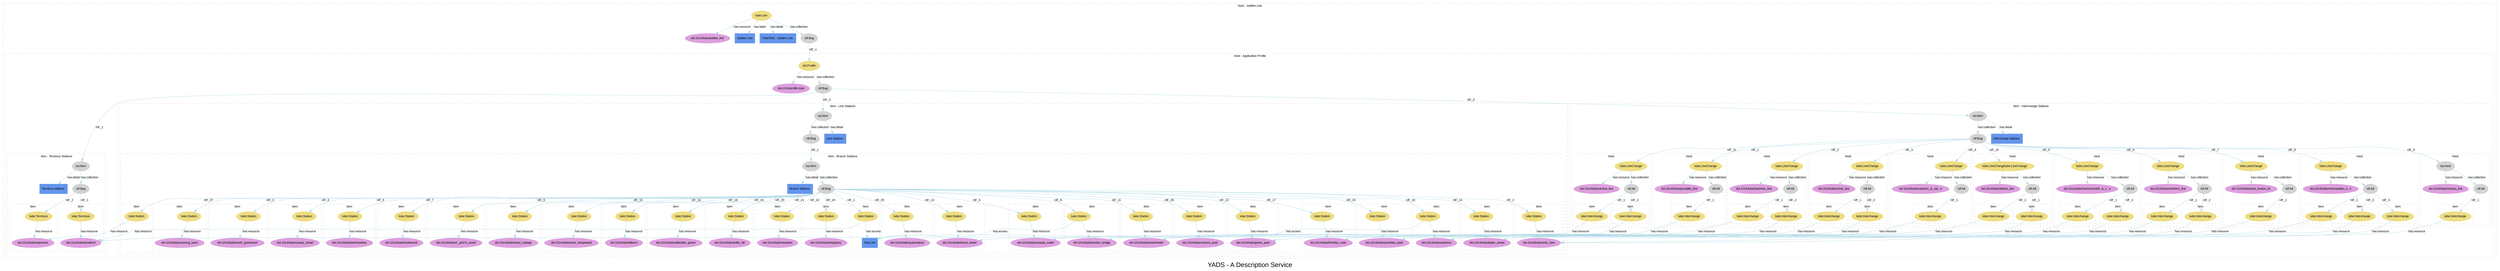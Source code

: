
digraph yads { 



graph [

  fontname=arial, fontsize=24

  label="YADS - A Description Service"

];

node [

  fontname=arial, fontsize=11, fontcolor=black,

  style=filled, color=cornflowerblue,

];

edge [

  fontname=arial, fontsize=11, fontcolor=black,

  style=filled, color=lightblue,

];

rankdir=TB;



subgraph cluster_1 {



  style=dashed; color=lightgrey;

  fontname=arial; fontsize=11;

  fontcolor="black"; label="Nest - Jubilee Line";



  ":_1" [label="tube:Line", color=lightgoldenrod];

  ":_1" -> "doi:1014/tube/jubilee_line" [label="has:resource", URL="http://www2.elsevier.co.uk/~tony/1014/yads-schema-2002-04-03#resource"];



  ":_1" -> "node_2" [label="has:label", URL="http://www2.elsevier.co.uk/~tony/1014/yads-schema-2002-04-03#label"];

  ":_1" -> "node_3" [label="has:detail", URL="http://www2.elsevier.co.uk/~tony/1014/yads-schema-2002-04-03#detail"];

  ":_1" -> ":_2" [label="has:collection", URL="http://www2.elsevier.co.uk/~tony/1014/yads-schema-2002-04-03#collection"];

  ":_2" [label="rdf:Bag", color=lightgrey];

  "doi:1014/tube/jubilee_line" [color=plum, URL="http://dx.doi.org/1014/tube/jubilee_line"];

  "node_2" [shape=box, label="Jubilee Line"];

  "node_3" [shape=box, label="TubeTime - Jubilee Line."];

  ":_2" [label="rdf:Bag", color=lightgrey, URL="http://www.w3.org/1999/02/22-rdf-syntax-ns#Bag"];

  ":_2" -> ":_3" [label="rdf:_1", URL="http://www.w3.org/1999/02/22-rdf-syntax-ns#_1"];

":_3" [label="isa:Nest"]



subgraph cluster_3 {



  style=dashed; color=lightgrey;

  fontname=arial; fontsize=11;

  fontcolor="black"; label="Nest - Application Profile";



  ":_3" [label="doi:Profile", color=lightgoldenrod];

  ":_3" -> "doi:1014/profile.tube" [label="has:resource", URL="http://www2.elsevier.co.uk/~tony/1014/yads-schema-2002-04-03#resource"];



  ":_3" -> ":_4" [label="has:collection", URL="http://www2.elsevier.co.uk/~tony/1014/yads-schema-2002-04-03#collection"];

  ":_4" [label="rdf:Bag", color=lightgrey];

  "doi:1014/profile.tube" [color=plum, URL="http://dx.doi.org/1014/profile.tube"];

  ":_4" [label="rdf:Bag", color=lightgrey, URL="http://www.w3.org/1999/02/22-rdf-syntax-ns#Bag"];

  ":_4" -> ":_5" [label="rdf:_1", URL="http://www.w3.org/1999/02/22-rdf-syntax-ns#_1"];

":_5" [label="isa:Item"]

  ":_4" -> ":_9" [label="rdf:_2", URL="http://www.w3.org/1999/02/22-rdf-syntax-ns#_2"];

":_9" [label="isa:Item"]

  ":_4" -> ":_40" [label="rdf:_3", URL="http://www.w3.org/1999/02/22-rdf-syntax-ns#_3"];

":_40" [label="isa:Item"]



subgraph cluster_5 {



  style=dashed; color=lightgrey;

  fontname=arial; fontsize=11;

  fontcolor="black"; label="Item - Terminus Stations";



  ":_5" [label="isa:Item", color=lightgrey, URL="http://www2.elsevier.co.uk/~tony/1014/yads-schema-2002-04-03#Item"];

  ":_5" -> "node_5" [label="has:detail", URL="http://www2.elsevier.co.uk/~tony/1014/yads-schema-2002-04-03#detail"];

  ":_5" -> ":_6" [label="has:collection", URL="http://www2.elsevier.co.uk/~tony/1014/yads-schema-2002-04-03#collection"];

  ":_6" [label="rdf:Bag", color=lightgrey];

  "node_5" [shape=box, label="Terminus stations."];

  ":_6" [label="rdf:Bag", color=lightgrey, URL="http://www.w3.org/1999/02/22-rdf-syntax-ns#Bag"];

  ":_6" -> ":_7" [label="rdf:_1", URL="http://www.w3.org/1999/02/22-rdf-syntax-ns#_1"];

":_7" [label="isa:Item"]

  ":_6" -> ":_8" [label="rdf:_2", URL="http://www.w3.org/1999/02/22-rdf-syntax-ns#_2"];

":_8" [label="isa:Item"]



subgraph cluster_7 {



  style=dashed; color=lightgrey;

  fontname=arial; fontsize=11;

  fontcolor="black"; label="Item";



  ":_7" [label="tube:Terminus", color=lightgoldenrod];

  ":_7" -> "doi:1014/tube/stratford" [label="has:resource", URL="http://www2.elsevier.co.uk/~tony/1014/yads-schema-2002-04-03#resource"];



  "doi:1014/tube/stratford" [color=plum, URL="http://dx.doi.org/1014/tube/stratford"];

}



subgraph cluster_8 {



  style=dashed; color=lightgrey;

  fontname=arial; fontsize=11;

  fontcolor="black"; label="Item";



  ":_8" [label="tube:Terminus", color=lightgoldenrod];

  ":_8" -> "doi:1014/tube/stanmore" [label="has:resource", URL="http://www2.elsevier.co.uk/~tony/1014/yads-schema-2002-04-03#resource"];



  "doi:1014/tube/stanmore" [color=plum, URL="http://dx.doi.org/1014/tube/stanmore"];

}



}



subgraph cluster_9 {



  style=dashed; color=lightgrey;

  fontname=arial; fontsize=11;

  fontcolor="black"; label="Item - Line Stations";



  ":_9" [label="isa:Item", color=lightgrey, URL="http://www2.elsevier.co.uk/~tony/1014/yads-schema-2002-04-03#Item"];

  ":_9" -> "node_8" [label="has:detail", URL="http://www2.elsevier.co.uk/~tony/1014/yads-schema-2002-04-03#detail"];

  ":_9" -> ":_10" [label="has:collection", URL="http://www2.elsevier.co.uk/~tony/1014/yads-schema-2002-04-03#collection"];

  ":_10" [label="rdf:Bag", color=lightgrey];

  "node_8" [shape=box, label="Line stations."];

  ":_10" [label="rdf:Bag", color=lightgrey, URL="http://www.w3.org/1999/02/22-rdf-syntax-ns#Bag"];

  ":_10" -> ":_11" [label="rdf:_1", URL="http://www.w3.org/1999/02/22-rdf-syntax-ns#_1"];

":_11" [label="isa:Item"]



subgraph cluster_11 {



  style=dashed; color=lightgrey;

  fontname=arial; fontsize=11;

  fontcolor="black"; label="Item - Branch Stations";



  ":_11" [label="isa:Item", color=lightgrey, URL="http://www2.elsevier.co.uk/~tony/1014/yads-schema-2002-04-03#Item"];

  ":_11" -> "node_9" [label="has:detail", URL="http://www2.elsevier.co.uk/~tony/1014/yads-schema-2002-04-03#detail"];

  ":_11" -> ":_12" [label="has:collection", URL="http://www2.elsevier.co.uk/~tony/1014/yads-schema-2002-04-03#collection"];

  ":_12" [label="rdf:Bag", color=lightgrey];

  "node_9" [shape=box, label="Branch stations."];

  ":_12" [label="rdf:Bag", color=lightgrey, URL="http://www.w3.org/1999/02/22-rdf-syntax-ns#Bag"];

  ":_12" -> ":_13" [label="rdf:_1", URL="http://www.w3.org/1999/02/22-rdf-syntax-ns#_1"];

":_13" [label="isa:Item"]

  ":_12" -> ":_14" [label="rdf:_2", URL="http://www.w3.org/1999/02/22-rdf-syntax-ns#_2"];

":_14" [label="isa:Item"]

  ":_12" -> ":_15" [label="rdf:_3", URL="http://www.w3.org/1999/02/22-rdf-syntax-ns#_3"];

":_15" [label="isa:Item"]

  ":_12" -> ":_16" [label="rdf:_4", URL="http://www.w3.org/1999/02/22-rdf-syntax-ns#_4"];

":_16" [label="isa:Item"]

  ":_12" -> ":_17" [label="rdf:_5", URL="http://www.w3.org/1999/02/22-rdf-syntax-ns#_5"];

":_17" [label="isa:Item"]

  ":_12" -> ":_18" [label="rdf:_6", URL="http://www.w3.org/1999/02/22-rdf-syntax-ns#_6"];

":_18" [label="isa:Item"]

  ":_12" -> ":_19" [label="rdf:_7", URL="http://www.w3.org/1999/02/22-rdf-syntax-ns#_7"];

":_19" [label="isa:Item"]

  ":_12" -> ":_20" [label="rdf:_8", URL="http://www.w3.org/1999/02/22-rdf-syntax-ns#_8"];

":_20" [label="isa:Item"]

  ":_12" -> ":_21" [label="rdf:_9", URL="http://www.w3.org/1999/02/22-rdf-syntax-ns#_9"];

":_21" [label="isa:Item"]

  ":_12" -> ":_22" [label="rdf:_10", URL="http://www.w3.org/1999/02/22-rdf-syntax-ns#_10"];

":_22" [label="isa:Item"]

  ":_12" -> ":_23" [label="rdf:_11", URL="http://www.w3.org/1999/02/22-rdf-syntax-ns#_11"];

":_23" [label="isa:Item"]

  ":_12" -> ":_24" [label="rdf:_12", URL="http://www.w3.org/1999/02/22-rdf-syntax-ns#_12"];

":_24" [label="isa:Item"]

  ":_12" -> ":_25" [label="rdf:_13", URL="http://www.w3.org/1999/02/22-rdf-syntax-ns#_13"];

":_25" [label="isa:Item"]

  ":_12" -> ":_26" [label="rdf:_14", URL="http://www.w3.org/1999/02/22-rdf-syntax-ns#_14"];

":_26" [label="isa:Item"]

  ":_12" -> ":_27" [label="rdf:_15", URL="http://www.w3.org/1999/02/22-rdf-syntax-ns#_15"];

":_27" [label="isa:Item"]

  ":_12" -> ":_28" [label="rdf:_16", URL="http://www.w3.org/1999/02/22-rdf-syntax-ns#_16"];

":_28" [label="isa:Item"]

  ":_12" -> ":_29" [label="rdf:_17", URL="http://www.w3.org/1999/02/22-rdf-syntax-ns#_17"];

":_29" [label="isa:Item"]

  ":_12" -> ":_30" [label="rdf:_18", URL="http://www.w3.org/1999/02/22-rdf-syntax-ns#_18"];

":_30" [label="isa:Item"]

  ":_12" -> ":_31" [label="rdf:_19", URL="http://www.w3.org/1999/02/22-rdf-syntax-ns#_19"];

":_31" [label="isa:Item"]

  ":_12" -> ":_32" [label="rdf:_20", URL="http://www.w3.org/1999/02/22-rdf-syntax-ns#_20"];

":_32" [label="isa:Item"]

  ":_12" -> ":_33" [label="rdf:_21", URL="http://www.w3.org/1999/02/22-rdf-syntax-ns#_21"];

":_33" [label="isa:Item"]

  ":_12" -> ":_34" [label="rdf:_22", URL="http://www.w3.org/1999/02/22-rdf-syntax-ns#_22"];

":_34" [label="isa:Item"]

  ":_12" -> ":_35" [label="rdf:_23", URL="http://www.w3.org/1999/02/22-rdf-syntax-ns#_23"];

":_35" [label="isa:Item"]

  ":_12" -> ":_36" [label="rdf:_24", URL="http://www.w3.org/1999/02/22-rdf-syntax-ns#_24"];

":_36" [label="isa:Item"]

  ":_12" -> ":_37" [label="rdf:_25", URL="http://www.w3.org/1999/02/22-rdf-syntax-ns#_25"];

":_37" [label="isa:Item"]

  ":_12" -> ":_38" [label="rdf:_26", URL="http://www.w3.org/1999/02/22-rdf-syntax-ns#_26"];

":_38" [label="isa:Item"]

  ":_12" -> ":_39" [label="rdf:_27", URL="http://www.w3.org/1999/02/22-rdf-syntax-ns#_27"];

":_39" [label="isa:Item"]



subgraph cluster_13 {



  style=dashed; color=lightgrey;

  fontname=arial; fontsize=11;

  fontcolor="black"; label="Item";



  ":_13" [label="tube:Station", color=lightgoldenrod];

  ":_13" -> "doi:1014/tube/stratford" [label="has:resource", URL="http://www2.elsevier.co.uk/~tony/1014/yads-schema-2002-04-03#resource"];



  ":_13" -> "node_111922" [label="has:access", URL="http://www2.elsevier.co.uk/~tony/1014/yads-schema-2002-04-03#access"];

  "doi:1014/tube/stratford" [color=plum, URL="http://dx.doi.org/1014/tube/stratford"];

  "node_111922" [shape=box, label="Rail Link"];

}



subgraph cluster_14 {



  style=dashed; color=lightgrey;

  fontname=arial; fontsize=11;

  fontcolor="black"; label="Item";



  ":_14" [label="tube:Station", color=lightgoldenrod];

  ":_14" -> "doi:1014/tube/west_ham" [label="has:resource", URL="http://www2.elsevier.co.uk/~tony/1014/yads-schema-2002-04-03#resource"];



  "doi:1014/tube/west_ham" [color=plum, URL="http://dx.doi.org/1014/tube/west_ham"];

}



subgraph cluster_15 {



  style=dashed; color=lightgrey;

  fontname=arial; fontsize=11;

  fontcolor="black"; label="Item";



  ":_15" [label="tube:Station", color=lightgoldenrod];

  ":_15" -> "doi:1014/tube/canning_town" [label="has:resource", URL="http://www2.elsevier.co.uk/~tony/1014/yads-schema-2002-04-03#resource"];



  "doi:1014/tube/canning_town" [color=plum, URL="http://dx.doi.org/1014/tube/canning_town"];

}



subgraph cluster_16 {



  style=dashed; color=lightgrey;

  fontname=arial; fontsize=11;

  fontcolor="black"; label="Item";



  ":_16" [label="tube:Station", color=lightgoldenrod];

  ":_16" -> "doi:1014/tube/north_greenwich" [label="has:resource", URL="http://www2.elsevier.co.uk/~tony/1014/yads-schema-2002-04-03#resource"];



  "doi:1014/tube/north_greenwich" [color=plum, URL="http://dx.doi.org/1014/tube/north_greenwich"];

}



subgraph cluster_17 {



  style=dashed; color=lightgrey;

  fontname=arial; fontsize=11;

  fontcolor="black"; label="Item";



  ":_17" [label="tube:Station", color=lightgoldenrod];

  ":_17" -> "doi:1014/tube/canary_wharf" [label="has:resource", URL="http://www2.elsevier.co.uk/~tony/1014/yads-schema-2002-04-03#resource"];



  "doi:1014/tube/canary_wharf" [color=plum, URL="http://dx.doi.org/1014/tube/canary_wharf"];

}



subgraph cluster_18 {



  style=dashed; color=lightgrey;

  fontname=arial; fontsize=11;

  fontcolor="black"; label="Item";



  ":_18" [label="tube:Station", color=lightgoldenrod];

  ":_18" -> "doi:1014/tube/canada_water" [label="has:resource", URL="http://www2.elsevier.co.uk/~tony/1014/yads-schema-2002-04-03#resource"];



  "doi:1014/tube/canada_water" [color=plum, URL="http://dx.doi.org/1014/tube/canada_water"];

}



subgraph cluster_19 {



  style=dashed; color=lightgrey;

  fontname=arial; fontsize=11;

  fontcolor="black"; label="Item";



  ":_19" [label="tube:Station", color=lightgoldenrod];

  ":_19" -> "doi:1014/tube/bermondsey" [label="has:resource", URL="http://www2.elsevier.co.uk/~tony/1014/yads-schema-2002-04-03#resource"];



  "doi:1014/tube/bermondsey" [color=plum, URL="http://dx.doi.org/1014/tube/bermondsey"];

}



subgraph cluster_20 {



  style=dashed; color=lightgrey;

  fontname=arial; fontsize=11;

  fontcolor="black"; label="Item";



  ":_20" [label="tube:Station", color=lightgoldenrod];

  ":_20" -> "doi:1014/tube/london_bridge" [label="has:resource", URL="http://www2.elsevier.co.uk/~tony/1014/yads-schema-2002-04-03#resource"];



  ":_20" -> "node_111922" [label="has:access", URL="http://www2.elsevier.co.uk/~tony/1014/yads-schema-2002-04-03#access"];

  "doi:1014/tube/london_bridge" [color=plum, URL="http://dx.doi.org/1014/tube/london_bridge"];

  "node_111922" [shape=box, label="Rail Link"];

}



subgraph cluster_21 {



  style=dashed; color=lightgrey;

  fontname=arial; fontsize=11;

  fontcolor="black"; label="Item";



  ":_21" [label="tube:Station", color=lightgoldenrod];

  ":_21" -> "doi:1014/tube/southwark" [label="has:resource", URL="http://www2.elsevier.co.uk/~tony/1014/yads-schema-2002-04-03#resource"];



  "doi:1014/tube/southwark" [color=plum, URL="http://dx.doi.org/1014/tube/southwark"];

}



subgraph cluster_22 {



  style=dashed; color=lightgrey;

  fontname=arial; fontsize=11;

  fontcolor="black"; label="Item";



  ":_22" [label="tube:Station", color=lightgoldenrod];

  ":_22" -> "doi:1014/tube/waterloo" [label="has:resource", URL="http://www2.elsevier.co.uk/~tony/1014/yads-schema-2002-04-03#resource"];



  ":_22" -> "node_111922" [label="has:access", URL="http://www2.elsevier.co.uk/~tony/1014/yads-schema-2002-04-03#access"];

  "doi:1014/tube/waterloo" [color=plum, URL="http://dx.doi.org/1014/tube/waterloo"];

  "node_111922" [shape=box, label="Rail Link"];

}



subgraph cluster_23 {



  style=dashed; color=lightgrey;

  fontname=arial; fontsize=11;

  fontcolor="black"; label="Item";



  ":_23" [label="tube:Station", color=lightgoldenrod];

  ":_23" -> "doi:1014/tube/westminster" [label="has:resource", URL="http://www2.elsevier.co.uk/~tony/1014/yads-schema-2002-04-03#resource"];



  "doi:1014/tube/westminster" [color=plum, URL="http://dx.doi.org/1014/tube/westminster"];

}



subgraph cluster_24 {



  style=dashed; color=lightgrey;

  fontname=arial; fontsize=11;

  fontcolor="black"; label="Item";



  ":_24" [label="tube:Station", color=lightgoldenrod];

  ":_24" -> "doi:1014/tube/green_park" [label="has:resource", URL="http://www2.elsevier.co.uk/~tony/1014/yads-schema-2002-04-03#resource"];



  "doi:1014/tube/green_park" [color=plum, URL="http://dx.doi.org/1014/tube/green_park"];

}



subgraph cluster_25 {



  style=dashed; color=lightgrey;

  fontname=arial; fontsize=11;

  fontcolor="black"; label="Item";



  ":_25" [label="tube:Station", color=lightgoldenrod];

  ":_25" -> "doi:1014/tube/bond_street" [label="has:resource", URL="http://www2.elsevier.co.uk/~tony/1014/yads-schema-2002-04-03#resource"];



  "doi:1014/tube/bond_street" [color=plum, URL="http://dx.doi.org/1014/tube/bond_street"];

}



subgraph cluster_26 {



  style=dashed; color=lightgrey;

  fontname=arial; fontsize=11;

  fontcolor="black"; label="Item";



  ":_26" [label="tube:Station", color=lightgoldenrod];

  ":_26" -> "doi:1014/tube/baker_street" [label="has:resource", URL="http://www2.elsevier.co.uk/~tony/1014/yads-schema-2002-04-03#resource"];



  "doi:1014/tube/baker_street" [color=plum, URL="http://dx.doi.org/1014/tube/baker_street"];

}



subgraph cluster_27 {



  style=dashed; color=lightgrey;

  fontname=arial; fontsize=11;

  fontcolor="black"; label="Item";



  ":_27" [label="tube:Station", color=lightgoldenrod];

  ":_27" -> "doi:1014/tube/st._john's_wood" [label="has:resource", URL="http://www2.elsevier.co.uk/~tony/1014/yads-schema-2002-04-03#resource"];



  "doi:1014/tube/st._john's_wood" [color=plum, URL="http://dx.doi.org/1014/tube/st._john's_wood"];

}



subgraph cluster_28 {



  style=dashed; color=lightgrey;

  fontname=arial; fontsize=11;

  fontcolor="black"; label="Item";



  ":_28" [label="tube:Station", color=lightgoldenrod];

  ":_28" -> "doi:1014/tube/swiss_cottage" [label="has:resource", URL="http://www2.elsevier.co.uk/~tony/1014/yads-schema-2002-04-03#resource"];



  "doi:1014/tube/swiss_cottage" [color=plum, URL="http://dx.doi.org/1014/tube/swiss_cottage"];

}



subgraph cluster_29 {



  style=dashed; color=lightgrey;

  fontname=arial; fontsize=11;

  fontcolor="black"; label="Item";



  ":_29" [label="tube:Station", color=lightgoldenrod];

  ":_29" -> "doi:1014/tube/finchley_road" [label="has:resource", URL="http://www2.elsevier.co.uk/~tony/1014/yads-schema-2002-04-03#resource"];



  "doi:1014/tube/finchley_road" [color=plum, URL="http://dx.doi.org/1014/tube/finchley_road"];

}



subgraph cluster_30 {



  style=dashed; color=lightgrey;

  fontname=arial; fontsize=11;

  fontcolor="black"; label="Item";



  ":_30" [label="tube:Station", color=lightgoldenrod];

  ":_30" -> "doi:1014/tube/west_hampstead" [label="has:resource", URL="http://www2.elsevier.co.uk/~tony/1014/yads-schema-2002-04-03#resource"];



  "doi:1014/tube/west_hampstead" [color=plum, URL="http://dx.doi.org/1014/tube/west_hampstead"];

}



subgraph cluster_31 {



  style=dashed; color=lightgrey;

  fontname=arial; fontsize=11;

  fontcolor="black"; label="Item";



  ":_31" [label="tube:Station", color=lightgoldenrod];

  ":_31" -> "doi:1014/tube/kilburn" [label="has:resource", URL="http://www2.elsevier.co.uk/~tony/1014/yads-schema-2002-04-03#resource"];



  "doi:1014/tube/kilburn" [color=plum, URL="http://dx.doi.org/1014/tube/kilburn"];

}



subgraph cluster_32 {



  style=dashed; color=lightgrey;

  fontname=arial; fontsize=11;

  fontcolor="black"; label="Item";



  ":_32" [label="tube:Station", color=lightgoldenrod];

  ":_32" -> "doi:1014/tube/willesden_green" [label="has:resource", URL="http://www2.elsevier.co.uk/~tony/1014/yads-schema-2002-04-03#resource"];



  "doi:1014/tube/willesden_green" [color=plum, URL="http://dx.doi.org/1014/tube/willesden_green"];

}



subgraph cluster_33 {



  style=dashed; color=lightgrey;

  fontname=arial; fontsize=11;

  fontcolor="black"; label="Item";



  ":_33" [label="tube:Station", color=lightgoldenrod];

  ":_33" -> "doi:1014/tube/dollis_hill" [label="has:resource", URL="http://www2.elsevier.co.uk/~tony/1014/yads-schema-2002-04-03#resource"];



  "doi:1014/tube/dollis_hill" [color=plum, URL="http://dx.doi.org/1014/tube/dollis_hill"];

}



subgraph cluster_34 {



  style=dashed; color=lightgrey;

  fontname=arial; fontsize=11;

  fontcolor="black"; label="Item";



  ":_34" [label="tube:Station", color=lightgoldenrod];

  ":_34" -> "doi:1014/tube/neasden" [label="has:resource", URL="http://www2.elsevier.co.uk/~tony/1014/yads-schema-2002-04-03#resource"];



  "doi:1014/tube/neasden" [color=plum, URL="http://dx.doi.org/1014/tube/neasden"];

}



subgraph cluster_35 {



  style=dashed; color=lightgrey;

  fontname=arial; fontsize=11;

  fontcolor="black"; label="Item";



  ":_35" [label="tube:Station", color=lightgoldenrod];

  ":_35" -> "doi:1014/tube/wembley_park" [label="has:resource", URL="http://www2.elsevier.co.uk/~tony/1014/yads-schema-2002-04-03#resource"];



  "doi:1014/tube/wembley_park" [color=plum, URL="http://dx.doi.org/1014/tube/wembley_park"];

}



subgraph cluster_36 {



  style=dashed; color=lightgrey;

  fontname=arial; fontsize=11;

  fontcolor="black"; label="Item";



  ":_36" [label="tube:Station", color=lightgoldenrod];

  ":_36" -> "doi:1014/tube/kingsbury" [label="has:resource", URL="http://www2.elsevier.co.uk/~tony/1014/yads-schema-2002-04-03#resource"];



  "doi:1014/tube/kingsbury" [color=plum, URL="http://dx.doi.org/1014/tube/kingsbury"];

}



subgraph cluster_37 {



  style=dashed; color=lightgrey;

  fontname=arial; fontsize=11;

  fontcolor="black"; label="Item";



  ":_37" [label="tube:Station", color=lightgoldenrod];

  ":_37" -> "doi:1014/tube/queensbury" [label="has:resource", URL="http://www2.elsevier.co.uk/~tony/1014/yads-schema-2002-04-03#resource"];



  "doi:1014/tube/queensbury" [color=plum, URL="http://dx.doi.org/1014/tube/queensbury"];

}



subgraph cluster_38 {



  style=dashed; color=lightgrey;

  fontname=arial; fontsize=11;

  fontcolor="black"; label="Item";



  ":_38" [label="tube:Station", color=lightgoldenrod];

  ":_38" -> "doi:1014/tube/canons_park" [label="has:resource", URL="http://www2.elsevier.co.uk/~tony/1014/yads-schema-2002-04-03#resource"];



  "doi:1014/tube/canons_park" [color=plum, URL="http://dx.doi.org/1014/tube/canons_park"];

}



subgraph cluster_39 {



  style=dashed; color=lightgrey;

  fontname=arial; fontsize=11;

  fontcolor="black"; label="Item";



  ":_39" [label="tube:Station", color=lightgoldenrod];

  ":_39" -> "doi:1014/tube/stanmore" [label="has:resource", URL="http://www2.elsevier.co.uk/~tony/1014/yads-schema-2002-04-03#resource"];



  "doi:1014/tube/stanmore" [color=plum, URL="http://dx.doi.org/1014/tube/stanmore"];

}



}



}



subgraph cluster_40 {



  style=dashed; color=lightgrey;

  fontname=arial; fontsize=11;

  fontcolor="black"; label="Item - Interchange Stations";



  ":_40" [label="isa:Item", color=lightgrey, URL="http://www2.elsevier.co.uk/~tony/1014/yads-schema-2002-04-03#Item"];

  ":_40" -> "node_40" [label="has:detail", URL="http://www2.elsevier.co.uk/~tony/1014/yads-schema-2002-04-03#detail"];

  ":_40" -> ":_41" [label="has:collection", URL="http://www2.elsevier.co.uk/~tony/1014/yads-schema-2002-04-03#collection"];

  ":_41" [label="rdf:Bag", color=lightgrey];

  "node_40" [shape=box, label="Interchange stations."];

  ":_41" [label="rdf:Bag", color=lightgrey, URL="http://www.w3.org/1999/02/22-rdf-syntax-ns#Bag"];

  ":_41" -> ":_42" [label="rdf:_1", URL="http://www.w3.org/1999/02/22-rdf-syntax-ns#_1"];

":_42" [label="isa:Nest"]

  ":_41" -> ":_45" [label="rdf:_2", URL="http://www.w3.org/1999/02/22-rdf-syntax-ns#_2"];

":_45" [label="isa:Nest"]

  ":_41" -> ":_49" [label="rdf:_3", URL="http://www.w3.org/1999/02/22-rdf-syntax-ns#_3"];

":_49" [label="isa:Nest"]

  ":_41" -> ":_53" [label="rdf:_4", URL="http://www.w3.org/1999/02/22-rdf-syntax-ns#_4"];

":_53" [label="isa:Nest"]

  ":_41" -> ":_56" [label="rdf:_5", URL="http://www.w3.org/1999/02/22-rdf-syntax-ns#_5"];

":_56" [label="isa:Nest"]

  ":_41" -> ":_60" [label="rdf:_6", URL="http://www.w3.org/1999/02/22-rdf-syntax-ns#_6"];

":_60" [label="isa:Nest"]

  ":_41" -> ":_64" [label="rdf:_7", URL="http://www.w3.org/1999/02/22-rdf-syntax-ns#_7"];

":_64" [label="isa:Nest"]

  ":_41" -> ":_67" [label="rdf:_8", URL="http://www.w3.org/1999/02/22-rdf-syntax-ns#_8"];

":_67" [label="isa:Nest"]

  ":_41" -> ":_72" [label="rdf:_9", URL="http://www.w3.org/1999/02/22-rdf-syntax-ns#_9"];

":_72" [label="isa:Nest"]

  ":_41" -> ":_75" [label="rdf:_10", URL="http://www.w3.org/1999/02/22-rdf-syntax-ns#_10"];

":_75" [label="isa:Nest"]

  ":_41" -> ":_79" [label="rdf:_11", URL="http://www.w3.org/1999/02/22-rdf-syntax-ns#_11"];

":_79" [label="isa:Nest"]



subgraph cluster_42 {



  style=dashed; color=lightgrey;

  fontname=arial; fontsize=11;

  fontcolor="black"; label="Nest";



  ":_42" [label="tube:LineChange", color=lightgoldenrod];

  ":_42" -> "doi:1014/tube/piccadilly_line" [label="has:resource", URL="http://www2.elsevier.co.uk/~tony/1014/yads-schema-2002-04-03#resource"];

  ":_42" -> ":_43" [label="has:collection", URL="http://www2.elsevier.co.uk/~tony/1014/yads-schema-2002-04-03#collection"];

  ":_43" [label="rdf:Alt", color=lightgrey];



  "doi:1014/tube/piccadilly_line" [color=plum, URL="http://dx.doi.org/1014/tube/piccadilly_line"];

  ":_43" [label="rdf:Alt", color=lightgrey, URL="http://www.w3.org/1999/02/22-rdf-syntax-ns#Alt"];

  ":_43" -> ":_44" [label="rdf:_1", URL="http://www.w3.org/1999/02/22-rdf-syntax-ns#_1"];

":_44" [label="isa:Item"]



subgraph cluster_44 {



  style=dashed; color=lightgrey;

  fontname=arial; fontsize=11;

  fontcolor="black"; label="Item";



  ":_44" [label="tube:Interchange", color=lightgoldenrod];

  ":_44" -> "doi:1014/tube/green_park" [label="has:resource", URL="http://www2.elsevier.co.uk/~tony/1014/yads-schema-2002-04-03#resource"];



  "doi:1014/tube/green_park" [color=plum, URL="http://dx.doi.org/1014/tube/green_park"];

}



}



subgraph cluster_45 {



  style=dashed; color=lightgrey;

  fontname=arial; fontsize=11;

  fontcolor="black"; label="Nest";



  ":_45" [label="tube:LineChange", color=lightgoldenrod];

  ":_45" -> "doi:1014/tube/bakerloo_line" [label="has:resource", URL="http://www2.elsevier.co.uk/~tony/1014/yads-schema-2002-04-03#resource"];

  ":_45" -> ":_46" [label="has:collection", URL="http://www2.elsevier.co.uk/~tony/1014/yads-schema-2002-04-03#collection"];

  ":_46" [label="rdf:Alt", color=lightgrey];



  "doi:1014/tube/bakerloo_line" [color=plum, URL="http://dx.doi.org/1014/tube/bakerloo_line"];

  ":_46" [label="rdf:Alt", color=lightgrey, URL="http://www.w3.org/1999/02/22-rdf-syntax-ns#Alt"];

  ":_46" -> ":_47" [label="rdf:_1", URL="http://www.w3.org/1999/02/22-rdf-syntax-ns#_1"];

":_47" [label="isa:Item"]

  ":_46" -> ":_48" [label="rdf:_2", URL="http://www.w3.org/1999/02/22-rdf-syntax-ns#_2"];

":_48" [label="isa:Item"]



subgraph cluster_47 {



  style=dashed; color=lightgrey;

  fontname=arial; fontsize=11;

  fontcolor="black"; label="Item";



  ":_47" [label="tube:Interchange", color=lightgoldenrod];

  ":_47" -> "doi:1014/tube/waterloo" [label="has:resource", URL="http://www2.elsevier.co.uk/~tony/1014/yads-schema-2002-04-03#resource"];



  "doi:1014/tube/waterloo" [color=plum, URL="http://dx.doi.org/1014/tube/waterloo"];

}



subgraph cluster_48 {



  style=dashed; color=lightgrey;

  fontname=arial; fontsize=11;

  fontcolor="black"; label="Item";



  ":_48" [label="tube:Interchange", color=lightgoldenrod];

  ":_48" -> "doi:1014/tube/baker_street" [label="has:resource", URL="http://www2.elsevier.co.uk/~tony/1014/yads-schema-2002-04-03#resource"];



  "doi:1014/tube/baker_street" [color=plum, URL="http://dx.doi.org/1014/tube/baker_street"];

}



}



subgraph cluster_49 {



  style=dashed; color=lightgrey;

  fontname=arial; fontsize=11;

  fontcolor="black"; label="Nest";



  ":_49" [label="tube:LineChange", color=lightgoldenrod];

  ":_49" -> "doi:1014/tube/circle_line" [label="has:resource", URL="http://www2.elsevier.co.uk/~tony/1014/yads-schema-2002-04-03#resource"];

  ":_49" -> ":_50" [label="has:collection", URL="http://www2.elsevier.co.uk/~tony/1014/yads-schema-2002-04-03#collection"];

  ":_50" [label="rdf:Alt", color=lightgrey];



  "doi:1014/tube/circle_line" [color=plum, URL="http://dx.doi.org/1014/tube/circle_line"];

  ":_50" [label="rdf:Alt", color=lightgrey, URL="http://www.w3.org/1999/02/22-rdf-syntax-ns#Alt"];

  ":_50" -> ":_51" [label="rdf:_1", URL="http://www.w3.org/1999/02/22-rdf-syntax-ns#_1"];

":_51" [label="isa:Item"]

  ":_50" -> ":_52" [label="rdf:_2", URL="http://www.w3.org/1999/02/22-rdf-syntax-ns#_2"];

":_52" [label="isa:Item"]



subgraph cluster_51 {



  style=dashed; color=lightgrey;

  fontname=arial; fontsize=11;

  fontcolor="black"; label="Item";



  ":_51" [label="tube:Interchange", color=lightgoldenrod];

  ":_51" -> "doi:1014/tube/westminster" [label="has:resource", URL="http://www2.elsevier.co.uk/~tony/1014/yads-schema-2002-04-03#resource"];



  "doi:1014/tube/westminster" [color=plum, URL="http://dx.doi.org/1014/tube/westminster"];

}



subgraph cluster_52 {



  style=dashed; color=lightgrey;

  fontname=arial; fontsize=11;

  fontcolor="black"; label="Item";



  ":_52" [label="tube:Interchange", color=lightgoldenrod];

  ":_52" -> "doi:1014/tube/baker_street" [label="has:resource", URL="http://www2.elsevier.co.uk/~tony/1014/yads-schema-2002-04-03#resource"];



  "doi:1014/tube/baker_street" [color=plum, URL="http://dx.doi.org/1014/tube/baker_street"];

}



}



subgraph cluster_53 {



  style=dashed; color=lightgrey;

  fontname=arial; fontsize=11;

  fontcolor="black"; label="Nest";



  ":_53" [label="tube:LineChange", color=lightgoldenrod];

  ":_53" -> "doi:1014/tube/waterloo_&amp;_city...e" [label="has:resource", URL="http://www2.elsevier.co.uk/~tony/1014/yads-schema-2002-04-03#resource"];

  ":_53" -> ":_54" [label="has:collection", URL="http://www2.elsevier.co.uk/~tony/1014/yads-schema-2002-04-03#collection"];

  ":_54" [label="rdf:Alt", color=lightgrey];



  "doi:1014/tube/waterloo_&amp;_city...e" [color=plum, URL="http://dx.doi.org/1014/tube/waterloo_&amp;_city_line"];

  ":_54" [label="rdf:Alt", color=lightgrey, URL="http://www.w3.org/1999/02/22-rdf-syntax-ns#Alt"];

  ":_54" -> ":_55" [label="rdf:_1", URL="http://www.w3.org/1999/02/22-rdf-syntax-ns#_1"];

":_55" [label="isa:Item"]



subgraph cluster_55 {



  style=dashed; color=lightgrey;

  fontname=arial; fontsize=11;

  fontcolor="black"; label="Item";



  ":_55" [label="tube:Interchange", color=lightgoldenrod];

  ":_55" -> "doi:1014/tube/waterloo" [label="has:resource", URL="http://www2.elsevier.co.uk/~tony/1014/yads-schema-2002-04-03#resource"];



  "doi:1014/tube/waterloo" [color=plum, URL="http://dx.doi.org/1014/tube/waterloo"];

}



}



subgraph cluster_56 {



  style=dashed; color=lightgrey;

  fontname=arial; fontsize=11;

  fontcolor="black"; label="Nest";



  ":_56" [label="tube:LineChange", color=lightgoldenrod];

  ":_56" -> "doi:1014/tube/hammersmith_&amp;_c...e" [label="has:resource", URL="http://www2.elsevier.co.uk/~tony/1014/yads-schema-2002-04-03#resource"];

  ":_56" -> ":_57" [label="has:collection", URL="http://www2.elsevier.co.uk/~tony/1014/yads-schema-2002-04-03#collection"];

  ":_57" [label="rdf:Alt", color=lightgrey];



  "doi:1014/tube/hammersmith_&amp;_c...e" [color=plum, URL="http://dx.doi.org/1014/tube/hammersmith_&amp;_city_line"];

  ":_57" [label="rdf:Alt", color=lightgrey, URL="http://www.w3.org/1999/02/22-rdf-syntax-ns#Alt"];

  ":_57" -> ":_58" [label="rdf:_1", URL="http://www.w3.org/1999/02/22-rdf-syntax-ns#_1"];

":_58" [label="isa:Item"]

  ":_57" -> ":_59" [label="rdf:_2", URL="http://www.w3.org/1999/02/22-rdf-syntax-ns#_2"];

":_59" [label="isa:Item"]



subgraph cluster_58 {



  style=dashed; color=lightgrey;

  fontname=arial; fontsize=11;

  fontcolor="black"; label="Item";



  ":_58" [label="tube:Interchange", color=lightgoldenrod];

  ":_58" -> "doi:1014/tube/west_ham" [label="has:resource", URL="http://www2.elsevier.co.uk/~tony/1014/yads-schema-2002-04-03#resource"];



  "doi:1014/tube/west_ham" [color=plum, URL="http://dx.doi.org/1014/tube/west_ham"];

}



subgraph cluster_59 {



  style=dashed; color=lightgrey;

  fontname=arial; fontsize=11;

  fontcolor="black"; label="Item";



  ":_59" [label="tube:Interchange", color=lightgoldenrod];

  ":_59" -> "doi:1014/tube/baker_street" [label="has:resource", URL="http://www2.elsevier.co.uk/~tony/1014/yads-schema-2002-04-03#resource"];



  "doi:1014/tube/baker_street" [color=plum, URL="http://dx.doi.org/1014/tube/baker_street"];

}



}



subgraph cluster_60 {



  style=dashed; color=lightgrey;

  fontname=arial; fontsize=11;

  fontcolor="black"; label="Nest";



  ":_60" [label="tube:LineChange", color=lightgoldenrod];

  ":_60" -> "doi:1014/tube/northern_line" [label="has:resource", URL="http://www2.elsevier.co.uk/~tony/1014/yads-schema-2002-04-03#resource"];

  ":_60" -> ":_61" [label="has:collection", URL="http://www2.elsevier.co.uk/~tony/1014/yads-schema-2002-04-03#collection"];

  ":_61" [label="rdf:Alt", color=lightgrey];



  "doi:1014/tube/northern_line" [color=plum, URL="http://dx.doi.org/1014/tube/northern_line"];

  ":_61" [label="rdf:Alt", color=lightgrey, URL="http://www.w3.org/1999/02/22-rdf-syntax-ns#Alt"];

  ":_61" -> ":_62" [label="rdf:_1", URL="http://www.w3.org/1999/02/22-rdf-syntax-ns#_1"];

":_62" [label="isa:Item"]

  ":_61" -> ":_63" [label="rdf:_2", URL="http://www.w3.org/1999/02/22-rdf-syntax-ns#_2"];

":_63" [label="isa:Item"]



subgraph cluster_62 {



  style=dashed; color=lightgrey;

  fontname=arial; fontsize=11;

  fontcolor="black"; label="Item";



  ":_62" [label="tube:Interchange", color=lightgoldenrod];

  ":_62" -> "doi:1014/tube/london_bridge" [label="has:resource", URL="http://www2.elsevier.co.uk/~tony/1014/yads-schema-2002-04-03#resource"];



  "doi:1014/tube/london_bridge" [color=plum, URL="http://dx.doi.org/1014/tube/london_bridge"];

}



subgraph cluster_63 {



  style=dashed; color=lightgrey;

  fontname=arial; fontsize=11;

  fontcolor="black"; label="Item";



  ":_63" [label="tube:Interchange", color=lightgoldenrod];

  ":_63" -> "doi:1014/tube/waterloo" [label="has:resource", URL="http://www2.elsevier.co.uk/~tony/1014/yads-schema-2002-04-03#resource"];



  "doi:1014/tube/waterloo" [color=plum, URL="http://dx.doi.org/1014/tube/waterloo"];

}



}



subgraph cluster_64 {



  style=dashed; color=lightgrey;

  fontname=arial; fontsize=11;

  fontcolor="black"; label="Nest";



  ":_64" [label="tube:LineChange", color=lightgoldenrod];

  ":_64" -> "doi:1014/tube/east_london_lin" [label="has:resource", URL="http://www2.elsevier.co.uk/~tony/1014/yads-schema-2002-04-03#resource"];



  ":_64" -> ":_65" [label="has:collection", URL="http://www2.elsevier.co.uk/~tony/1014/yads-schema-2002-04-03#collection"];

  ":_65" [label="rdf:Alt", color=lightgrey];

  "doi:1014/tube/east_london_lin" [color=plum, URL="http://dx.doi.org/1014/tube/east_london_line"];

  ":_65" [label="rdf:Alt", color=lightgrey, URL="http://www.w3.org/1999/02/22-rdf-syntax-ns#Alt"];

  ":_65" -> ":_66" [label="rdf:_1", URL="http://www.w3.org/1999/02/22-rdf-syntax-ns#_1"];

":_66" [label="isa:Item"]



subgraph cluster_66 {



  style=dashed; color=lightgrey;

  fontname=arial; fontsize=11;

  fontcolor="black"; label="Item";



  ":_66" [label="tube:Interchange", color=lightgoldenrod];

  ":_66" -> "doi:1014/tube/canada_water" [label="has:resource", URL="http://www2.elsevier.co.uk/~tony/1014/yads-schema-2002-04-03#resource"];



  "doi:1014/tube/canada_water" [color=plum, URL="http://dx.doi.org/1014/tube/canada_water"];

}



}



subgraph cluster_67 {



  style=dashed; color=lightgrey;

  fontname=arial; fontsize=11;

  fontcolor="black"; label="Nest";



  ":_67" [label="tube:LineChange", color=lightgoldenrod];

  ":_67" -> "doi:1014/tube/metropolitan_li...e" [label="has:resource", URL="http://www2.elsevier.co.uk/~tony/1014/yads-schema-2002-04-03#resource"];



  ":_67" -> ":_68" [label="has:collection", URL="http://www2.elsevier.co.uk/~tony/1014/yads-schema-2002-04-03#collection"];

  ":_68" [label="rdf:Alt", color=lightgrey];

  "doi:1014/tube/metropolitan_li...e" [color=plum, URL="http://dx.doi.org/1014/tube/metropolitan_line"];

  ":_68" [label="rdf:Alt", color=lightgrey, URL="http://www.w3.org/1999/02/22-rdf-syntax-ns#Alt"];

  ":_68" -> ":_69" [label="rdf:_1", URL="http://www.w3.org/1999/02/22-rdf-syntax-ns#_1"];

":_69" [label="isa:Item"]

  ":_68" -> ":_70" [label="rdf:_2", URL="http://www.w3.org/1999/02/22-rdf-syntax-ns#_2"];

":_70" [label="isa:Item"]

  ":_68" -> ":_71" [label="rdf:_3", URL="http://www.w3.org/1999/02/22-rdf-syntax-ns#_3"];

":_71" [label="isa:Item"]



subgraph cluster_69 {



  style=dashed; color=lightgrey;

  fontname=arial; fontsize=11;

  fontcolor="black"; label="Item";



  ":_69" [label="tube:Interchange", color=lightgoldenrod];

  ":_69" -> "doi:1014/tube/baker_street" [label="has:resource", URL="http://www2.elsevier.co.uk/~tony/1014/yads-schema-2002-04-03#resource"];



  "doi:1014/tube/baker_street" [color=plum, URL="http://dx.doi.org/1014/tube/baker_street"];

}



subgraph cluster_70 {



  style=dashed; color=lightgrey;

  fontname=arial; fontsize=11;

  fontcolor="black"; label="Item";



  ":_70" [label="tube:Interchange", color=lightgoldenrod];

  ":_70" -> "doi:1014/tube/finchley_road" [label="has:resource", URL="http://www2.elsevier.co.uk/~tony/1014/yads-schema-2002-04-03#resource"];



  "doi:1014/tube/finchley_road" [color=plum, URL="http://dx.doi.org/1014/tube/finchley_road"];

}



subgraph cluster_71 {



  style=dashed; color=lightgrey;

  fontname=arial; fontsize=11;

  fontcolor="black"; label="Item";



  ":_71" [label="tube:Interchange", color=lightgoldenrod];

  ":_71" -> "doi:1014/tube/wembley_park" [label="has:resource", URL="http://www2.elsevier.co.uk/~tony/1014/yads-schema-2002-04-03#resource"];



  "doi:1014/tube/wembley_park" [color=plum, URL="http://dx.doi.org/1014/tube/wembley_park"];

}



}



subgraph cluster_72 {



  style=dashed; color=lightgrey;

  fontname=arial; fontsize=11;

  fontcolor="black"; label="Nest";



  ":_72" [label="isa:Nest", color=lightgrey, URL="http://www2.elsevier.co.uk/~tony/1014/yads-schema-2002-04-03#Nest"];

  ":_72" -> "doi:1014/tube/victoria_line" [label="has:resource", URL="http://www2.elsevier.co.uk/~tony/1014/yads-schema-2002-04-03#resource"];

  ":_72" -> ":_73" [label="has:collection", URL="http://www2.elsevier.co.uk/~tony/1014/yads-schema-2002-04-03#collection"];

  ":_73" [label="rdf:Alt", color=lightgrey];

  "doi:1014/tube/victoria_line" [color=plum, URL="http://dx.doi.org/1014/tube/victoria_line"];

  ":_73" [label="rdf:Alt", color=lightgrey, URL="http://www.w3.org/1999/02/22-rdf-syntax-ns#Alt"];

  ":_73" -> ":_74" [label="rdf:_1", URL="http://www.w3.org/1999/02/22-rdf-syntax-ns#_1"];

":_74" [label="isa:Item"]



subgraph cluster_74 {



  style=dashed; color=lightgrey;

  fontname=arial; fontsize=11;

  fontcolor="black"; label="Item";



  ":_74" [label="tube:Interchange", color=lightgoldenrod];

  ":_74" -> "doi:1014/tube/green_park" [label="has:resource", URL="http://www2.elsevier.co.uk/~tony/1014/yads-schema-2002-04-03#resource"];



  "doi:1014/tube/green_park" [color=plum, URL="http://dx.doi.org/1014/tube/green_park"];

}



}



subgraph cluster_75 {



  style=dashed; color=lightgrey;

  fontname=arial; fontsize=11;

  fontcolor="black"; label="Nest";



  ":_75" [label="tube:LineChangetube:LineChange", color=lightgoldenrod];

  ":_75" -> "doi:1014/tube/district_line" [label="has:resource", URL="http://www2.elsevier.co.uk/~tony/1014/yads-schema-2002-04-03#resource"];



  ":_75" -> ":_76" [label="has:collection", URL="http://www2.elsevier.co.uk/~tony/1014/yads-schema-2002-04-03#collection"];

  ":_76" [label="rdf:Alt", color=lightgrey];



  "doi:1014/tube/district_line" [color=plum, URL="http://dx.doi.org/1014/tube/district_line"];

  ":_76" [label="rdf:Alt", color=lightgrey, URL="http://www.w3.org/1999/02/22-rdf-syntax-ns#Alt"];

  ":_76" -> ":_77" [label="rdf:_1", URL="http://www.w3.org/1999/02/22-rdf-syntax-ns#_1"];

":_77" [label="isa:Item"]

  ":_76" -> ":_78" [label="rdf:_2", URL="http://www.w3.org/1999/02/22-rdf-syntax-ns#_2"];

":_78" [label="isa:Item"]



subgraph cluster_77 {



  style=dashed; color=lightgrey;

  fontname=arial; fontsize=11;

  fontcolor="black"; label="Item";



  ":_77" [label="tube:Interchange", color=lightgoldenrod];

  ":_77" -> "doi:1014/tube/west_ham" [label="has:resource", URL="http://www2.elsevier.co.uk/~tony/1014/yads-schema-2002-04-03#resource"];



  "doi:1014/tube/west_ham" [color=plum, URL="http://dx.doi.org/1014/tube/west_ham"];

}



subgraph cluster_78 {



  style=dashed; color=lightgrey;

  fontname=arial; fontsize=11;

  fontcolor="black"; label="Item";



  ":_78" [label="tube:Interchange", color=lightgoldenrod];

  ":_78" -> "doi:1014/tube/westminster" [label="has:resource", URL="http://www2.elsevier.co.uk/~tony/1014/yads-schema-2002-04-03#resource"];



  "doi:1014/tube/westminster" [color=plum, URL="http://dx.doi.org/1014/tube/westminster"];

}



}



subgraph cluster_79 {



  style=dashed; color=lightgrey;

  fontname=arial; fontsize=11;

  fontcolor="black"; label="Nest";



  ":_79" [label="tube:LineChange", color=lightgoldenrod];

  ":_79" -> "doi:1014/tube/central_line" [label="has:resource", URL="http://www2.elsevier.co.uk/~tony/1014/yads-schema-2002-04-03#resource"];

  ":_79" -> ":_80" [label="has:collection", URL="http://www2.elsevier.co.uk/~tony/1014/yads-schema-2002-04-03#collection"];

  ":_80" [label="rdf:Alt", color=lightgrey];



  "doi:1014/tube/central_line" [color=plum, URL="http://dx.doi.org/1014/tube/central_line"];

  ":_80" [label="rdf:Alt", color=lightgrey, URL="http://www.w3.org/1999/02/22-rdf-syntax-ns#Alt"];

  ":_80" -> ":_81" [label="rdf:_1", URL="http://www.w3.org/1999/02/22-rdf-syntax-ns#_1"];

":_81" [label="isa:Item"]

  ":_80" -> ":_82" [label="rdf:_2", URL="http://www.w3.org/1999/02/22-rdf-syntax-ns#_2"];

":_82" [label="isa:Item"]



subgraph cluster_81 {



  style=dashed; color=lightgrey;

  fontname=arial; fontsize=11;

  fontcolor="black"; label="Item";



  ":_81" [label="tube:Interchange", color=lightgoldenrod];

  ":_81" -> "doi:1014/tube/stratford" [label="has:resource", URL="http://www2.elsevier.co.uk/~tony/1014/yads-schema-2002-04-03#resource"];



  "doi:1014/tube/stratford" [color=plum, URL="http://dx.doi.org/1014/tube/stratford"];

}



subgraph cluster_82 {



  style=dashed; color=lightgrey;

  fontname=arial; fontsize=11;

  fontcolor="black"; label="Item";



  ":_82" [label="tube:Interchange", color=lightgoldenrod];

  ":_82" -> "doi:1014/tube/bond_street" [label="has:resource", URL="http://www2.elsevier.co.uk/~tony/1014/yads-schema-2002-04-03#resource"];



  "doi:1014/tube/bond_street" [color=plum, URL="http://dx.doi.org/1014/tube/bond_street"];

}



}



}



}



}



}

